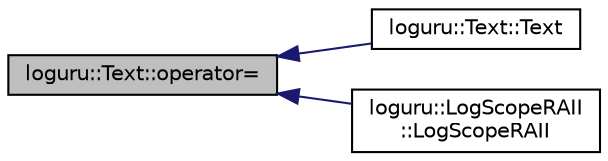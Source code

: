 digraph "loguru::Text::operator="
{
  edge [fontname="Helvetica",fontsize="10",labelfontname="Helvetica",labelfontsize="10"];
  node [fontname="Helvetica",fontsize="10",shape=record];
  rankdir="LR";
  Node20 [label="loguru::Text::operator=",height=0.2,width=0.4,color="black", fillcolor="grey75", style="filled", fontcolor="black"];
  Node20 -> Node21 [dir="back",color="midnightblue",fontsize="10",style="solid",fontname="Helvetica"];
  Node21 [label="loguru::Text::Text",height=0.2,width=0.4,color="black", fillcolor="white", style="filled",URL="$classloguru_1_1_text.html#a2b1e4ea540b597a356dfa4a507bc53d9"];
  Node20 -> Node22 [dir="back",color="midnightblue",fontsize="10",style="solid",fontname="Helvetica"];
  Node22 [label="loguru::LogScopeRAII\l::LogScopeRAII",height=0.2,width=0.4,color="black", fillcolor="white", style="filled",URL="$classloguru_1_1_log_scope_r_a_i_i.html#a9bf841a74e103e66b3caf6996fad9c81"];
}
